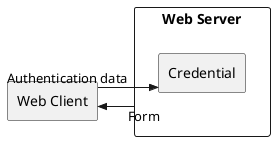 @startuml

left to right direction
skinparam monochrome true
skinparam linetype ortho

rectangle wc as "Web Client"

rectangle ws as "Web Server" {
    rectangle cred as "Credential"
}

ws -->> wc : Form
wc -->> cred : Authentication data

@enduml

